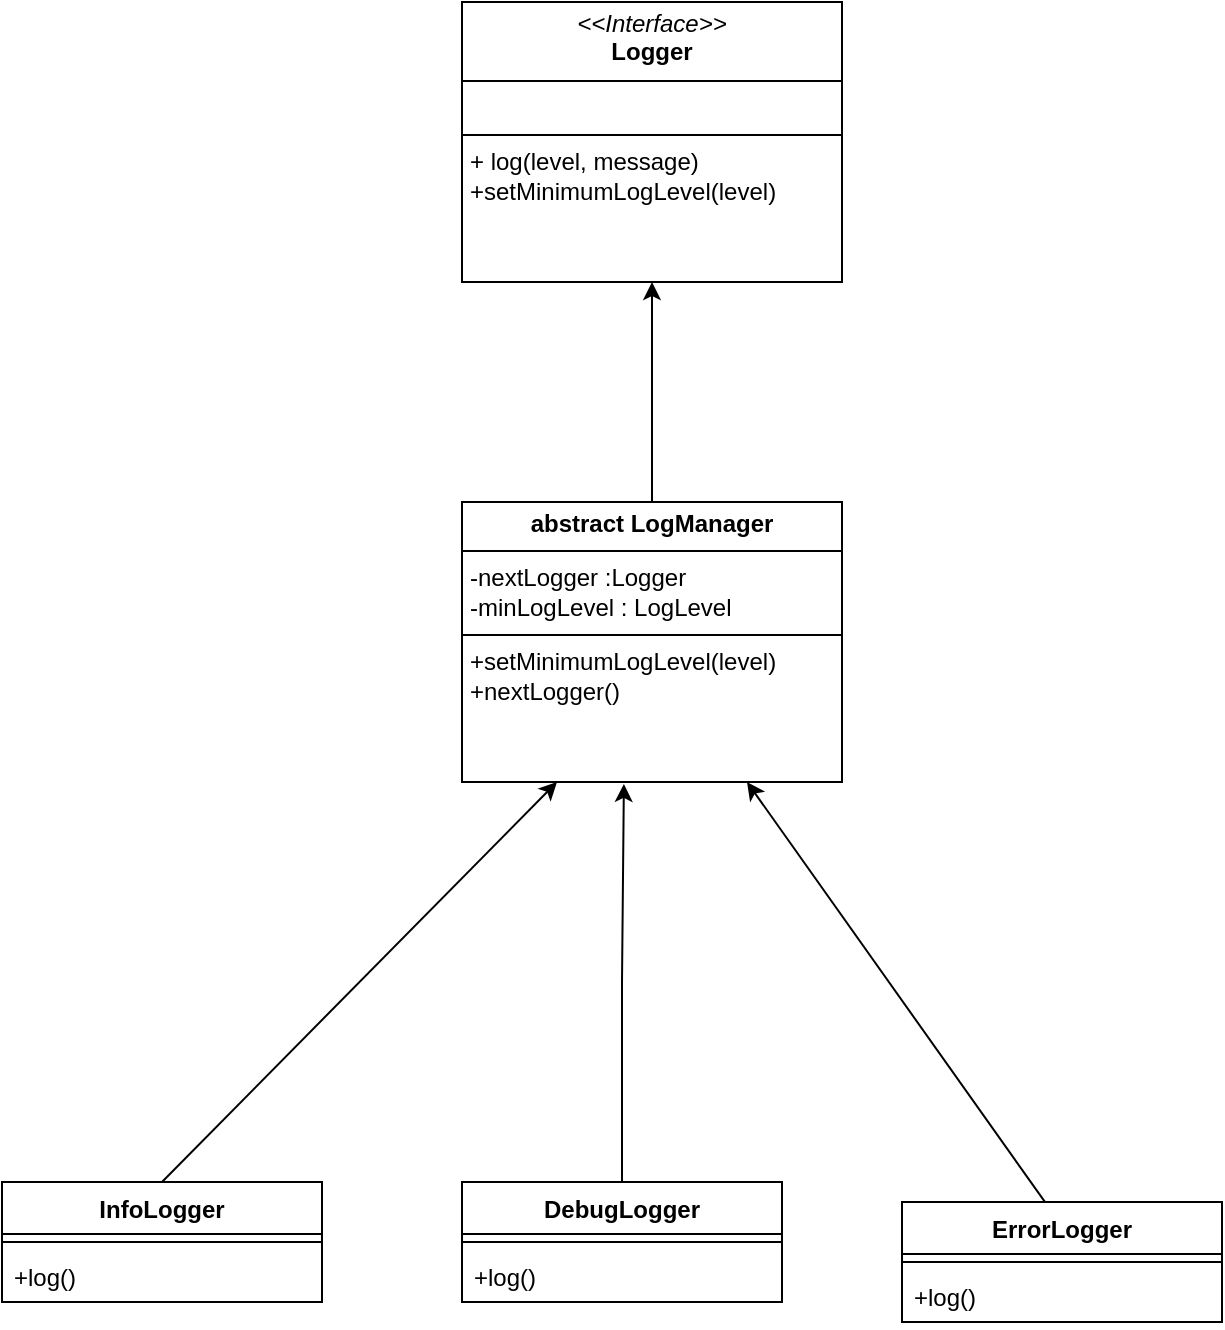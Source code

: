 <mxfile version="28.0.7">
  <diagram name="Page-1" id="wD74yYAoL34NTXoMSY2L">
    <mxGraphModel dx="1426" dy="1959" grid="1" gridSize="10" guides="1" tooltips="1" connect="1" arrows="1" fold="1" page="1" pageScale="1" pageWidth="827" pageHeight="1169" math="0" shadow="0">
      <root>
        <mxCell id="0" />
        <mxCell id="1" parent="0" />
        <mxCell id="EMoYXEbSDpbNCh_kBwJO-28" style="edgeStyle=orthogonalEdgeStyle;rounded=0;orthogonalLoop=1;jettySize=auto;html=1;" edge="1" parent="1" source="3z8kRB0hVw8aHq8glf91-13" target="EMoYXEbSDpbNCh_kBwJO-26">
          <mxGeometry relative="1" as="geometry" />
        </mxCell>
        <mxCell id="3z8kRB0hVw8aHq8glf91-13" value="&lt;p style=&quot;margin:0px;margin-top:4px;text-align:center;&quot;&gt;&lt;b&gt;abstract LogManager&lt;/b&gt;&lt;/p&gt;&lt;hr size=&quot;1&quot; style=&quot;border-style:solid;&quot;&gt;&lt;p style=&quot;margin:0px;margin-left:4px;&quot;&gt;-nextLogger :Logger&lt;/p&gt;&lt;p style=&quot;margin:0px;margin-left:4px;&quot;&gt;-minLogLevel : LogLevel&lt;/p&gt;&lt;hr size=&quot;1&quot; style=&quot;border-style:solid;&quot;&gt;&lt;p style=&quot;margin:0px;margin-left:4px;&quot;&gt;&lt;span style=&quot;background-color: transparent; color: light-dark(rgb(0, 0, 0), rgb(255, 255, 255));&quot;&gt;+setMinimumLogLevel(level)&lt;/span&gt;&lt;/p&gt;&lt;p style=&quot;margin:0px;margin-left:4px;&quot;&gt;&lt;span style=&quot;background-color: transparent; color: light-dark(rgb(0, 0, 0), rgb(255, 255, 255));&quot;&gt;+nextLogger()&lt;/span&gt;&lt;/p&gt;&lt;p style=&quot;margin:0px;margin-left:4px;&quot;&gt;&lt;br&gt;&lt;/p&gt;" style="verticalAlign=top;align=left;overflow=fill;html=1;whiteSpace=wrap;" parent="1" vertex="1">
          <mxGeometry x="260" y="-630" width="190" height="140" as="geometry" />
        </mxCell>
        <mxCell id="EMoYXEbSDpbNCh_kBwJO-10" style="rounded=0;orthogonalLoop=1;jettySize=auto;html=1;entryX=0.25;entryY=1;entryDx=0;entryDy=0;exitX=0.5;exitY=0;exitDx=0;exitDy=0;" edge="1" parent="1" source="EMoYXEbSDpbNCh_kBwJO-14" target="3z8kRB0hVw8aHq8glf91-13">
          <mxGeometry relative="1" as="geometry">
            <mxPoint x="112.957" y="-320" as="sourcePoint" />
          </mxGeometry>
        </mxCell>
        <mxCell id="EMoYXEbSDpbNCh_kBwJO-13" style="rounded=0;orthogonalLoop=1;jettySize=auto;html=1;entryX=0.75;entryY=1;entryDx=0;entryDy=0;exitX=0.456;exitY=0.035;exitDx=0;exitDy=0;exitPerimeter=0;" edge="1" parent="1" source="EMoYXEbSDpbNCh_kBwJO-22" target="3z8kRB0hVw8aHq8glf91-13">
          <mxGeometry relative="1" as="geometry">
            <mxPoint x="490" y="-320" as="sourcePoint" />
          </mxGeometry>
        </mxCell>
        <mxCell id="EMoYXEbSDpbNCh_kBwJO-12" style="edgeStyle=orthogonalEdgeStyle;rounded=0;orthogonalLoop=1;jettySize=auto;html=1;entryX=0.426;entryY=1.007;entryDx=0;entryDy=0;entryPerimeter=0;exitX=0.5;exitY=0;exitDx=0;exitDy=0;" edge="1" parent="1" source="EMoYXEbSDpbNCh_kBwJO-18" target="3z8kRB0hVw8aHq8glf91-13">
          <mxGeometry relative="1" as="geometry">
            <mxPoint x="290" y="-320" as="sourcePoint" />
          </mxGeometry>
        </mxCell>
        <mxCell id="EMoYXEbSDpbNCh_kBwJO-14" value="InfoLogger" style="swimlane;fontStyle=1;align=center;verticalAlign=top;childLayout=stackLayout;horizontal=1;startSize=26;horizontalStack=0;resizeParent=1;resizeParentMax=0;resizeLast=0;collapsible=1;marginBottom=0;whiteSpace=wrap;html=1;" vertex="1" parent="1">
          <mxGeometry x="30" y="-290" width="160" height="60" as="geometry" />
        </mxCell>
        <mxCell id="EMoYXEbSDpbNCh_kBwJO-16" value="" style="line;strokeWidth=1;fillColor=none;align=left;verticalAlign=middle;spacingTop=-1;spacingLeft=3;spacingRight=3;rotatable=0;labelPosition=right;points=[];portConstraint=eastwest;strokeColor=inherit;" vertex="1" parent="EMoYXEbSDpbNCh_kBwJO-14">
          <mxGeometry y="26" width="160" height="8" as="geometry" />
        </mxCell>
        <mxCell id="EMoYXEbSDpbNCh_kBwJO-17" value="&lt;span style=&quot;text-align: center;&quot;&gt;+log()&lt;/span&gt;" style="text;strokeColor=none;fillColor=none;align=left;verticalAlign=top;spacingLeft=4;spacingRight=4;overflow=hidden;rotatable=0;points=[[0,0.5],[1,0.5]];portConstraint=eastwest;whiteSpace=wrap;html=1;" vertex="1" parent="EMoYXEbSDpbNCh_kBwJO-14">
          <mxGeometry y="34" width="160" height="26" as="geometry" />
        </mxCell>
        <mxCell id="EMoYXEbSDpbNCh_kBwJO-18" value="DebugLogger" style="swimlane;fontStyle=1;align=center;verticalAlign=top;childLayout=stackLayout;horizontal=1;startSize=26;horizontalStack=0;resizeParent=1;resizeParentMax=0;resizeLast=0;collapsible=1;marginBottom=0;whiteSpace=wrap;html=1;" vertex="1" parent="1">
          <mxGeometry x="260" y="-290" width="160" height="60" as="geometry" />
        </mxCell>
        <mxCell id="EMoYXEbSDpbNCh_kBwJO-20" value="" style="line;strokeWidth=1;fillColor=none;align=left;verticalAlign=middle;spacingTop=-1;spacingLeft=3;spacingRight=3;rotatable=0;labelPosition=right;points=[];portConstraint=eastwest;strokeColor=inherit;" vertex="1" parent="EMoYXEbSDpbNCh_kBwJO-18">
          <mxGeometry y="26" width="160" height="8" as="geometry" />
        </mxCell>
        <mxCell id="EMoYXEbSDpbNCh_kBwJO-21" value="&lt;span style=&quot;text-align: center;&quot;&gt;+log()&lt;/span&gt;" style="text;strokeColor=none;fillColor=none;align=left;verticalAlign=top;spacingLeft=4;spacingRight=4;overflow=hidden;rotatable=0;points=[[0,0.5],[1,0.5]];portConstraint=eastwest;whiteSpace=wrap;html=1;" vertex="1" parent="EMoYXEbSDpbNCh_kBwJO-18">
          <mxGeometry y="34" width="160" height="26" as="geometry" />
        </mxCell>
        <mxCell id="EMoYXEbSDpbNCh_kBwJO-22" value="ErrorLogger" style="swimlane;fontStyle=1;align=center;verticalAlign=top;childLayout=stackLayout;horizontal=1;startSize=26;horizontalStack=0;resizeParent=1;resizeParentMax=0;resizeLast=0;collapsible=1;marginBottom=0;whiteSpace=wrap;html=1;" vertex="1" parent="1">
          <mxGeometry x="480" y="-280" width="160" height="60" as="geometry" />
        </mxCell>
        <mxCell id="EMoYXEbSDpbNCh_kBwJO-24" value="" style="line;strokeWidth=1;fillColor=none;align=left;verticalAlign=middle;spacingTop=-1;spacingLeft=3;spacingRight=3;rotatable=0;labelPosition=right;points=[];portConstraint=eastwest;strokeColor=inherit;" vertex="1" parent="EMoYXEbSDpbNCh_kBwJO-22">
          <mxGeometry y="26" width="160" height="8" as="geometry" />
        </mxCell>
        <mxCell id="EMoYXEbSDpbNCh_kBwJO-25" value="&lt;span style=&quot;text-align: center;&quot;&gt;+log()&lt;/span&gt;" style="text;strokeColor=none;fillColor=none;align=left;verticalAlign=top;spacingLeft=4;spacingRight=4;overflow=hidden;rotatable=0;points=[[0,0.5],[1,0.5]];portConstraint=eastwest;whiteSpace=wrap;html=1;" vertex="1" parent="EMoYXEbSDpbNCh_kBwJO-22">
          <mxGeometry y="34" width="160" height="26" as="geometry" />
        </mxCell>
        <mxCell id="EMoYXEbSDpbNCh_kBwJO-26" value="&lt;p style=&quot;margin:0px;margin-top:4px;text-align:center;&quot;&gt;&lt;i&gt;&amp;lt;&amp;lt;Interface&amp;gt;&amp;gt;&lt;/i&gt;&lt;br&gt;&lt;b&gt;Logger&lt;/b&gt;&lt;/p&gt;&lt;hr size=&quot;1&quot; style=&quot;border-style:solid;&quot;&gt;&lt;p style=&quot;margin:0px;margin-left:4px;&quot;&gt;&lt;br&gt;&lt;/p&gt;&lt;hr size=&quot;1&quot; style=&quot;border-style:solid;&quot;&gt;&lt;p style=&quot;margin:0px;margin-left:4px;&quot;&gt;+ log(level, message)&lt;/p&gt;&lt;p style=&quot;margin:0px;margin-left:4px;&quot;&gt;+setMinimumLogLevel(level)&lt;br&gt;&lt;br&gt;&lt;/p&gt;" style="verticalAlign=top;align=left;overflow=fill;html=1;whiteSpace=wrap;" vertex="1" parent="1">
          <mxGeometry x="260" y="-880" width="190" height="140" as="geometry" />
        </mxCell>
      </root>
    </mxGraphModel>
  </diagram>
</mxfile>
